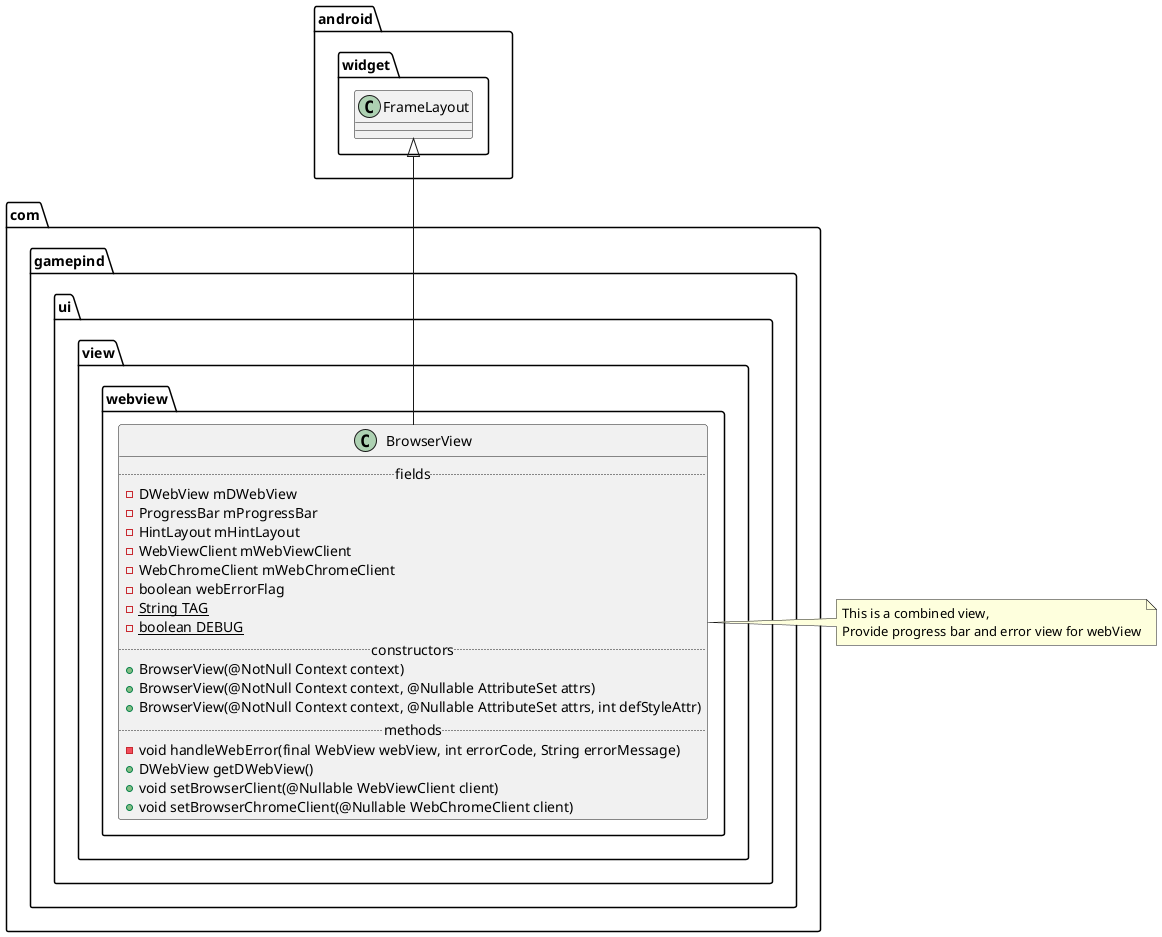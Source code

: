 @startuml
'https://plantuml.com/class-diagram

class com.gamepind.ui.view.webview.BrowserView extends android.widget.FrameLayout{
..fields..
    -DWebView mDWebView
    -ProgressBar mProgressBar
    -HintLayout mHintLayout
    -WebViewClient mWebViewClient
    -WebChromeClient mWebChromeClient
    -boolean webErrorFlag
    -{static} String TAG
    -{static} boolean DEBUG
..constructors..
    +BrowserView(@NotNull Context context)
    +BrowserView(@NotNull Context context, @Nullable AttributeSet attrs)
    +BrowserView(@NotNull Context context, @Nullable AttributeSet attrs, int defStyleAttr)
..methods..
    -void handleWebError(final WebView webView, int errorCode, String errorMessage)
    +DWebView getDWebView()
    +void setBrowserClient(@Nullable WebViewClient client)
    +void setBrowserChromeClient(@Nullable WebChromeClient client)
}
note right of com.gamepind.ui.view.webview.BrowserView : This is a combined view,\nProvide progress bar and error view for webView
@enduml